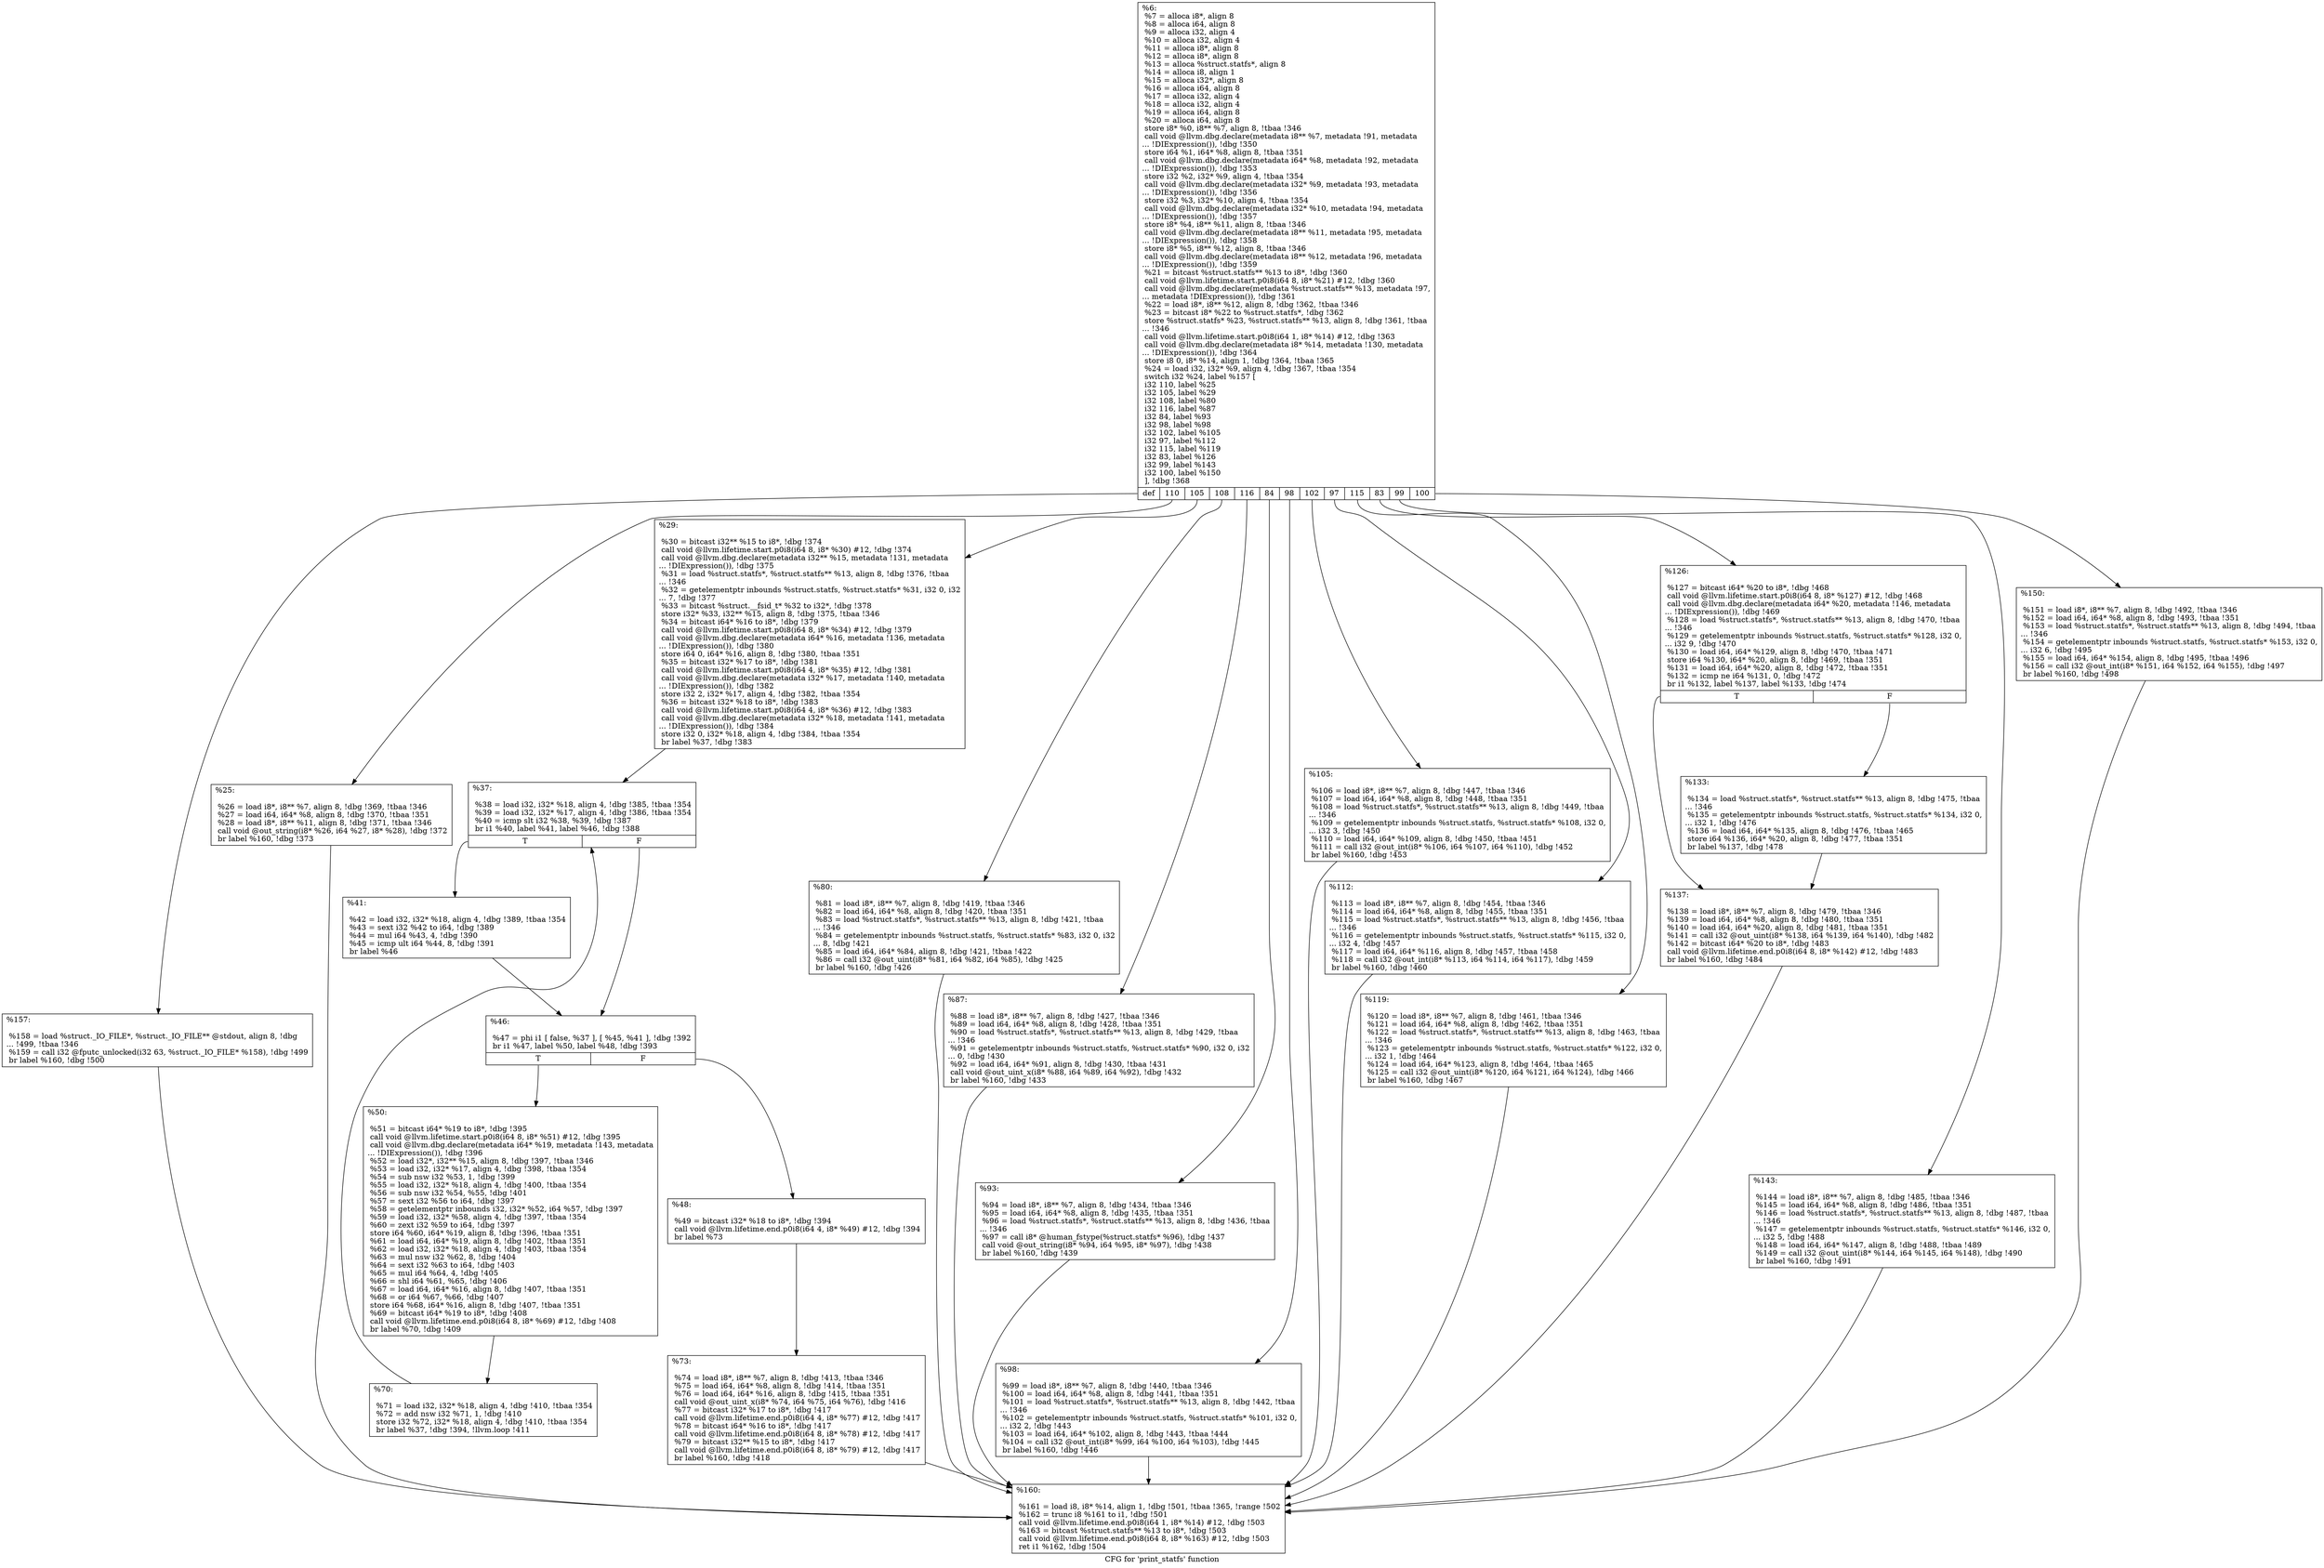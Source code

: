 digraph "CFG for 'print_statfs' function" {
	label="CFG for 'print_statfs' function";

	Node0x12f7eb0 [shape=record,label="{%6:\l  %7 = alloca i8*, align 8\l  %8 = alloca i64, align 8\l  %9 = alloca i32, align 4\l  %10 = alloca i32, align 4\l  %11 = alloca i8*, align 8\l  %12 = alloca i8*, align 8\l  %13 = alloca %struct.statfs*, align 8\l  %14 = alloca i8, align 1\l  %15 = alloca i32*, align 8\l  %16 = alloca i64, align 8\l  %17 = alloca i32, align 4\l  %18 = alloca i32, align 4\l  %19 = alloca i64, align 8\l  %20 = alloca i64, align 8\l  store i8* %0, i8** %7, align 8, !tbaa !346\l  call void @llvm.dbg.declare(metadata i8** %7, metadata !91, metadata\l... !DIExpression()), !dbg !350\l  store i64 %1, i64* %8, align 8, !tbaa !351\l  call void @llvm.dbg.declare(metadata i64* %8, metadata !92, metadata\l... !DIExpression()), !dbg !353\l  store i32 %2, i32* %9, align 4, !tbaa !354\l  call void @llvm.dbg.declare(metadata i32* %9, metadata !93, metadata\l... !DIExpression()), !dbg !356\l  store i32 %3, i32* %10, align 4, !tbaa !354\l  call void @llvm.dbg.declare(metadata i32* %10, metadata !94, metadata\l... !DIExpression()), !dbg !357\l  store i8* %4, i8** %11, align 8, !tbaa !346\l  call void @llvm.dbg.declare(metadata i8** %11, metadata !95, metadata\l... !DIExpression()), !dbg !358\l  store i8* %5, i8** %12, align 8, !tbaa !346\l  call void @llvm.dbg.declare(metadata i8** %12, metadata !96, metadata\l... !DIExpression()), !dbg !359\l  %21 = bitcast %struct.statfs** %13 to i8*, !dbg !360\l  call void @llvm.lifetime.start.p0i8(i64 8, i8* %21) #12, !dbg !360\l  call void @llvm.dbg.declare(metadata %struct.statfs** %13, metadata !97,\l... metadata !DIExpression()), !dbg !361\l  %22 = load i8*, i8** %12, align 8, !dbg !362, !tbaa !346\l  %23 = bitcast i8* %22 to %struct.statfs*, !dbg !362\l  store %struct.statfs* %23, %struct.statfs** %13, align 8, !dbg !361, !tbaa\l... !346\l  call void @llvm.lifetime.start.p0i8(i64 1, i8* %14) #12, !dbg !363\l  call void @llvm.dbg.declare(metadata i8* %14, metadata !130, metadata\l... !DIExpression()), !dbg !364\l  store i8 0, i8* %14, align 1, !dbg !364, !tbaa !365\l  %24 = load i32, i32* %9, align 4, !dbg !367, !tbaa !354\l  switch i32 %24, label %157 [\l    i32 110, label %25\l    i32 105, label %29\l    i32 108, label %80\l    i32 116, label %87\l    i32 84, label %93\l    i32 98, label %98\l    i32 102, label %105\l    i32 97, label %112\l    i32 115, label %119\l    i32 83, label %126\l    i32 99, label %143\l    i32 100, label %150\l  ], !dbg !368\l|{<s0>def|<s1>110|<s2>105|<s3>108|<s4>116|<s5>84|<s6>98|<s7>102|<s8>97|<s9>115|<s10>83|<s11>99|<s12>100}}"];
	Node0x12f7eb0:s0 -> Node0x12f8760;
	Node0x12f7eb0:s1 -> Node0x12f80d0;
	Node0x12f7eb0:s2 -> Node0x12f8120;
	Node0x12f7eb0:s3 -> Node0x12f83a0;
	Node0x12f7eb0:s4 -> Node0x12f83f0;
	Node0x12f7eb0:s5 -> Node0x12f8440;
	Node0x12f7eb0:s6 -> Node0x12f8490;
	Node0x12f7eb0:s7 -> Node0x12f84e0;
	Node0x12f7eb0:s8 -> Node0x12f8530;
	Node0x12f7eb0:s9 -> Node0x12f8580;
	Node0x12f7eb0:s10 -> Node0x12f85d0;
	Node0x12f7eb0:s11 -> Node0x12f86c0;
	Node0x12f7eb0:s12 -> Node0x12f8710;
	Node0x12f80d0 [shape=record,label="{%25:\l\l  %26 = load i8*, i8** %7, align 8, !dbg !369, !tbaa !346\l  %27 = load i64, i64* %8, align 8, !dbg !370, !tbaa !351\l  %28 = load i8*, i8** %11, align 8, !dbg !371, !tbaa !346\l  call void @out_string(i8* %26, i64 %27, i8* %28), !dbg !372\l  br label %160, !dbg !373\l}"];
	Node0x12f80d0 -> Node0x12f87b0;
	Node0x12f8120 [shape=record,label="{%29:\l\l  %30 = bitcast i32** %15 to i8*, !dbg !374\l  call void @llvm.lifetime.start.p0i8(i64 8, i8* %30) #12, !dbg !374\l  call void @llvm.dbg.declare(metadata i32** %15, metadata !131, metadata\l... !DIExpression()), !dbg !375\l  %31 = load %struct.statfs*, %struct.statfs** %13, align 8, !dbg !376, !tbaa\l... !346\l  %32 = getelementptr inbounds %struct.statfs, %struct.statfs* %31, i32 0, i32\l... 7, !dbg !377\l  %33 = bitcast %struct.__fsid_t* %32 to i32*, !dbg !378\l  store i32* %33, i32** %15, align 8, !dbg !375, !tbaa !346\l  %34 = bitcast i64* %16 to i8*, !dbg !379\l  call void @llvm.lifetime.start.p0i8(i64 8, i8* %34) #12, !dbg !379\l  call void @llvm.dbg.declare(metadata i64* %16, metadata !136, metadata\l... !DIExpression()), !dbg !380\l  store i64 0, i64* %16, align 8, !dbg !380, !tbaa !351\l  %35 = bitcast i32* %17 to i8*, !dbg !381\l  call void @llvm.lifetime.start.p0i8(i64 4, i8* %35) #12, !dbg !381\l  call void @llvm.dbg.declare(metadata i32* %17, metadata !140, metadata\l... !DIExpression()), !dbg !382\l  store i32 2, i32* %17, align 4, !dbg !382, !tbaa !354\l  %36 = bitcast i32* %18 to i8*, !dbg !383\l  call void @llvm.lifetime.start.p0i8(i64 4, i8* %36) #12, !dbg !383\l  call void @llvm.dbg.declare(metadata i32* %18, metadata !141, metadata\l... !DIExpression()), !dbg !384\l  store i32 0, i32* %18, align 4, !dbg !384, !tbaa !354\l  br label %37, !dbg !383\l}"];
	Node0x12f8120 -> Node0x12f8170;
	Node0x12f8170 [shape=record,label="{%37:\l\l  %38 = load i32, i32* %18, align 4, !dbg !385, !tbaa !354\l  %39 = load i32, i32* %17, align 4, !dbg !386, !tbaa !354\l  %40 = icmp slt i32 %38, %39, !dbg !387\l  br i1 %40, label %41, label %46, !dbg !388\l|{<s0>T|<s1>F}}"];
	Node0x12f8170:s0 -> Node0x12f81c0;
	Node0x12f8170:s1 -> Node0x12f8210;
	Node0x12f81c0 [shape=record,label="{%41:\l\l  %42 = load i32, i32* %18, align 4, !dbg !389, !tbaa !354\l  %43 = sext i32 %42 to i64, !dbg !389\l  %44 = mul i64 %43, 4, !dbg !390\l  %45 = icmp ult i64 %44, 8, !dbg !391\l  br label %46\l}"];
	Node0x12f81c0 -> Node0x12f8210;
	Node0x12f8210 [shape=record,label="{%46:\l\l  %47 = phi i1 [ false, %37 ], [ %45, %41 ], !dbg !392\l  br i1 %47, label %50, label %48, !dbg !393\l|{<s0>T|<s1>F}}"];
	Node0x12f8210:s0 -> Node0x12f82b0;
	Node0x12f8210:s1 -> Node0x12f8260;
	Node0x12f8260 [shape=record,label="{%48:\l\l  %49 = bitcast i32* %18 to i8*, !dbg !394\l  call void @llvm.lifetime.end.p0i8(i64 4, i8* %49) #12, !dbg !394\l  br label %73\l}"];
	Node0x12f8260 -> Node0x12f8350;
	Node0x12f82b0 [shape=record,label="{%50:\l\l  %51 = bitcast i64* %19 to i8*, !dbg !395\l  call void @llvm.lifetime.start.p0i8(i64 8, i8* %51) #12, !dbg !395\l  call void @llvm.dbg.declare(metadata i64* %19, metadata !143, metadata\l... !DIExpression()), !dbg !396\l  %52 = load i32*, i32** %15, align 8, !dbg !397, !tbaa !346\l  %53 = load i32, i32* %17, align 4, !dbg !398, !tbaa !354\l  %54 = sub nsw i32 %53, 1, !dbg !399\l  %55 = load i32, i32* %18, align 4, !dbg !400, !tbaa !354\l  %56 = sub nsw i32 %54, %55, !dbg !401\l  %57 = sext i32 %56 to i64, !dbg !397\l  %58 = getelementptr inbounds i32, i32* %52, i64 %57, !dbg !397\l  %59 = load i32, i32* %58, align 4, !dbg !397, !tbaa !354\l  %60 = zext i32 %59 to i64, !dbg !397\l  store i64 %60, i64* %19, align 8, !dbg !396, !tbaa !351\l  %61 = load i64, i64* %19, align 8, !dbg !402, !tbaa !351\l  %62 = load i32, i32* %18, align 4, !dbg !403, !tbaa !354\l  %63 = mul nsw i32 %62, 8, !dbg !404\l  %64 = sext i32 %63 to i64, !dbg !403\l  %65 = mul i64 %64, 4, !dbg !405\l  %66 = shl i64 %61, %65, !dbg !406\l  %67 = load i64, i64* %16, align 8, !dbg !407, !tbaa !351\l  %68 = or i64 %67, %66, !dbg !407\l  store i64 %68, i64* %16, align 8, !dbg !407, !tbaa !351\l  %69 = bitcast i64* %19 to i8*, !dbg !408\l  call void @llvm.lifetime.end.p0i8(i64 8, i8* %69) #12, !dbg !408\l  br label %70, !dbg !409\l}"];
	Node0x12f82b0 -> Node0x12f8300;
	Node0x12f8300 [shape=record,label="{%70:\l\l  %71 = load i32, i32* %18, align 4, !dbg !410, !tbaa !354\l  %72 = add nsw i32 %71, 1, !dbg !410\l  store i32 %72, i32* %18, align 4, !dbg !410, !tbaa !354\l  br label %37, !dbg !394, !llvm.loop !411\l}"];
	Node0x12f8300 -> Node0x12f8170;
	Node0x12f8350 [shape=record,label="{%73:\l\l  %74 = load i8*, i8** %7, align 8, !dbg !413, !tbaa !346\l  %75 = load i64, i64* %8, align 8, !dbg !414, !tbaa !351\l  %76 = load i64, i64* %16, align 8, !dbg !415, !tbaa !351\l  call void @out_uint_x(i8* %74, i64 %75, i64 %76), !dbg !416\l  %77 = bitcast i32* %17 to i8*, !dbg !417\l  call void @llvm.lifetime.end.p0i8(i64 4, i8* %77) #12, !dbg !417\l  %78 = bitcast i64* %16 to i8*, !dbg !417\l  call void @llvm.lifetime.end.p0i8(i64 8, i8* %78) #12, !dbg !417\l  %79 = bitcast i32** %15 to i8*, !dbg !417\l  call void @llvm.lifetime.end.p0i8(i64 8, i8* %79) #12, !dbg !417\l  br label %160, !dbg !418\l}"];
	Node0x12f8350 -> Node0x12f87b0;
	Node0x12f83a0 [shape=record,label="{%80:\l\l  %81 = load i8*, i8** %7, align 8, !dbg !419, !tbaa !346\l  %82 = load i64, i64* %8, align 8, !dbg !420, !tbaa !351\l  %83 = load %struct.statfs*, %struct.statfs** %13, align 8, !dbg !421, !tbaa\l... !346\l  %84 = getelementptr inbounds %struct.statfs, %struct.statfs* %83, i32 0, i32\l... 8, !dbg !421\l  %85 = load i64, i64* %84, align 8, !dbg !421, !tbaa !422\l  %86 = call i32 @out_uint(i8* %81, i64 %82, i64 %85), !dbg !425\l  br label %160, !dbg !426\l}"];
	Node0x12f83a0 -> Node0x12f87b0;
	Node0x12f83f0 [shape=record,label="{%87:\l\l  %88 = load i8*, i8** %7, align 8, !dbg !427, !tbaa !346\l  %89 = load i64, i64* %8, align 8, !dbg !428, !tbaa !351\l  %90 = load %struct.statfs*, %struct.statfs** %13, align 8, !dbg !429, !tbaa\l... !346\l  %91 = getelementptr inbounds %struct.statfs, %struct.statfs* %90, i32 0, i32\l... 0, !dbg !430\l  %92 = load i64, i64* %91, align 8, !dbg !430, !tbaa !431\l  call void @out_uint_x(i8* %88, i64 %89, i64 %92), !dbg !432\l  br label %160, !dbg !433\l}"];
	Node0x12f83f0 -> Node0x12f87b0;
	Node0x12f8440 [shape=record,label="{%93:\l\l  %94 = load i8*, i8** %7, align 8, !dbg !434, !tbaa !346\l  %95 = load i64, i64* %8, align 8, !dbg !435, !tbaa !351\l  %96 = load %struct.statfs*, %struct.statfs** %13, align 8, !dbg !436, !tbaa\l... !346\l  %97 = call i8* @human_fstype(%struct.statfs* %96), !dbg !437\l  call void @out_string(i8* %94, i64 %95, i8* %97), !dbg !438\l  br label %160, !dbg !439\l}"];
	Node0x12f8440 -> Node0x12f87b0;
	Node0x12f8490 [shape=record,label="{%98:\l\l  %99 = load i8*, i8** %7, align 8, !dbg !440, !tbaa !346\l  %100 = load i64, i64* %8, align 8, !dbg !441, !tbaa !351\l  %101 = load %struct.statfs*, %struct.statfs** %13, align 8, !dbg !442, !tbaa\l... !346\l  %102 = getelementptr inbounds %struct.statfs, %struct.statfs* %101, i32 0,\l... i32 2, !dbg !443\l  %103 = load i64, i64* %102, align 8, !dbg !443, !tbaa !444\l  %104 = call i32 @out_int(i8* %99, i64 %100, i64 %103), !dbg !445\l  br label %160, !dbg !446\l}"];
	Node0x12f8490 -> Node0x12f87b0;
	Node0x12f84e0 [shape=record,label="{%105:\l\l  %106 = load i8*, i8** %7, align 8, !dbg !447, !tbaa !346\l  %107 = load i64, i64* %8, align 8, !dbg !448, !tbaa !351\l  %108 = load %struct.statfs*, %struct.statfs** %13, align 8, !dbg !449, !tbaa\l... !346\l  %109 = getelementptr inbounds %struct.statfs, %struct.statfs* %108, i32 0,\l... i32 3, !dbg !450\l  %110 = load i64, i64* %109, align 8, !dbg !450, !tbaa !451\l  %111 = call i32 @out_int(i8* %106, i64 %107, i64 %110), !dbg !452\l  br label %160, !dbg !453\l}"];
	Node0x12f84e0 -> Node0x12f87b0;
	Node0x12f8530 [shape=record,label="{%112:\l\l  %113 = load i8*, i8** %7, align 8, !dbg !454, !tbaa !346\l  %114 = load i64, i64* %8, align 8, !dbg !455, !tbaa !351\l  %115 = load %struct.statfs*, %struct.statfs** %13, align 8, !dbg !456, !tbaa\l... !346\l  %116 = getelementptr inbounds %struct.statfs, %struct.statfs* %115, i32 0,\l... i32 4, !dbg !457\l  %117 = load i64, i64* %116, align 8, !dbg !457, !tbaa !458\l  %118 = call i32 @out_int(i8* %113, i64 %114, i64 %117), !dbg !459\l  br label %160, !dbg !460\l}"];
	Node0x12f8530 -> Node0x12f87b0;
	Node0x12f8580 [shape=record,label="{%119:\l\l  %120 = load i8*, i8** %7, align 8, !dbg !461, !tbaa !346\l  %121 = load i64, i64* %8, align 8, !dbg !462, !tbaa !351\l  %122 = load %struct.statfs*, %struct.statfs** %13, align 8, !dbg !463, !tbaa\l... !346\l  %123 = getelementptr inbounds %struct.statfs, %struct.statfs* %122, i32 0,\l... i32 1, !dbg !464\l  %124 = load i64, i64* %123, align 8, !dbg !464, !tbaa !465\l  %125 = call i32 @out_uint(i8* %120, i64 %121, i64 %124), !dbg !466\l  br label %160, !dbg !467\l}"];
	Node0x12f8580 -> Node0x12f87b0;
	Node0x12f85d0 [shape=record,label="{%126:\l\l  %127 = bitcast i64* %20 to i8*, !dbg !468\l  call void @llvm.lifetime.start.p0i8(i64 8, i8* %127) #12, !dbg !468\l  call void @llvm.dbg.declare(metadata i64* %20, metadata !146, metadata\l... !DIExpression()), !dbg !469\l  %128 = load %struct.statfs*, %struct.statfs** %13, align 8, !dbg !470, !tbaa\l... !346\l  %129 = getelementptr inbounds %struct.statfs, %struct.statfs* %128, i32 0,\l... i32 9, !dbg !470\l  %130 = load i64, i64* %129, align 8, !dbg !470, !tbaa !471\l  store i64 %130, i64* %20, align 8, !dbg !469, !tbaa !351\l  %131 = load i64, i64* %20, align 8, !dbg !472, !tbaa !351\l  %132 = icmp ne i64 %131, 0, !dbg !472\l  br i1 %132, label %137, label %133, !dbg !474\l|{<s0>T|<s1>F}}"];
	Node0x12f85d0:s0 -> Node0x12f8670;
	Node0x12f85d0:s1 -> Node0x12f8620;
	Node0x12f8620 [shape=record,label="{%133:\l\l  %134 = load %struct.statfs*, %struct.statfs** %13, align 8, !dbg !475, !tbaa\l... !346\l  %135 = getelementptr inbounds %struct.statfs, %struct.statfs* %134, i32 0,\l... i32 1, !dbg !476\l  %136 = load i64, i64* %135, align 8, !dbg !476, !tbaa !465\l  store i64 %136, i64* %20, align 8, !dbg !477, !tbaa !351\l  br label %137, !dbg !478\l}"];
	Node0x12f8620 -> Node0x12f8670;
	Node0x12f8670 [shape=record,label="{%137:\l\l  %138 = load i8*, i8** %7, align 8, !dbg !479, !tbaa !346\l  %139 = load i64, i64* %8, align 8, !dbg !480, !tbaa !351\l  %140 = load i64, i64* %20, align 8, !dbg !481, !tbaa !351\l  %141 = call i32 @out_uint(i8* %138, i64 %139, i64 %140), !dbg !482\l  %142 = bitcast i64* %20 to i8*, !dbg !483\l  call void @llvm.lifetime.end.p0i8(i64 8, i8* %142) #12, !dbg !483\l  br label %160, !dbg !484\l}"];
	Node0x12f8670 -> Node0x12f87b0;
	Node0x12f86c0 [shape=record,label="{%143:\l\l  %144 = load i8*, i8** %7, align 8, !dbg !485, !tbaa !346\l  %145 = load i64, i64* %8, align 8, !dbg !486, !tbaa !351\l  %146 = load %struct.statfs*, %struct.statfs** %13, align 8, !dbg !487, !tbaa\l... !346\l  %147 = getelementptr inbounds %struct.statfs, %struct.statfs* %146, i32 0,\l... i32 5, !dbg !488\l  %148 = load i64, i64* %147, align 8, !dbg !488, !tbaa !489\l  %149 = call i32 @out_uint(i8* %144, i64 %145, i64 %148), !dbg !490\l  br label %160, !dbg !491\l}"];
	Node0x12f86c0 -> Node0x12f87b0;
	Node0x12f8710 [shape=record,label="{%150:\l\l  %151 = load i8*, i8** %7, align 8, !dbg !492, !tbaa !346\l  %152 = load i64, i64* %8, align 8, !dbg !493, !tbaa !351\l  %153 = load %struct.statfs*, %struct.statfs** %13, align 8, !dbg !494, !tbaa\l... !346\l  %154 = getelementptr inbounds %struct.statfs, %struct.statfs* %153, i32 0,\l... i32 6, !dbg !495\l  %155 = load i64, i64* %154, align 8, !dbg !495, !tbaa !496\l  %156 = call i32 @out_int(i8* %151, i64 %152, i64 %155), !dbg !497\l  br label %160, !dbg !498\l}"];
	Node0x12f8710 -> Node0x12f87b0;
	Node0x12f8760 [shape=record,label="{%157:\l\l  %158 = load %struct._IO_FILE*, %struct._IO_FILE** @stdout, align 8, !dbg\l... !499, !tbaa !346\l  %159 = call i32 @fputc_unlocked(i32 63, %struct._IO_FILE* %158), !dbg !499\l  br label %160, !dbg !500\l}"];
	Node0x12f8760 -> Node0x12f87b0;
	Node0x12f87b0 [shape=record,label="{%160:\l\l  %161 = load i8, i8* %14, align 1, !dbg !501, !tbaa !365, !range !502\l  %162 = trunc i8 %161 to i1, !dbg !501\l  call void @llvm.lifetime.end.p0i8(i64 1, i8* %14) #12, !dbg !503\l  %163 = bitcast %struct.statfs** %13 to i8*, !dbg !503\l  call void @llvm.lifetime.end.p0i8(i64 8, i8* %163) #12, !dbg !503\l  ret i1 %162, !dbg !504\l}"];
}
